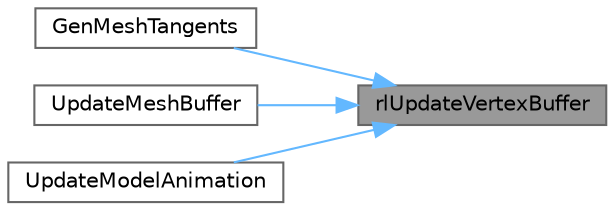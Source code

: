 digraph "rlUpdateVertexBuffer"
{
 // LATEX_PDF_SIZE
  bgcolor="transparent";
  edge [fontname=Helvetica,fontsize=10,labelfontname=Helvetica,labelfontsize=10];
  node [fontname=Helvetica,fontsize=10,shape=box,height=0.2,width=0.4];
  rankdir="RL";
  Node1 [id="Node000001",label="rlUpdateVertexBuffer",height=0.2,width=0.4,color="gray40", fillcolor="grey60", style="filled", fontcolor="black",tooltip=" "];
  Node1 -> Node2 [id="edge1_Node000001_Node000002",dir="back",color="steelblue1",style="solid",tooltip=" "];
  Node2 [id="Node000002",label="GenMeshTangents",height=0.2,width=0.4,color="grey40", fillcolor="white", style="filled",URL="$_old_2_classes_2lib_2rmodels_8c.html#a365d3734e6f1176b1ff7b0b4d2abcdf7",tooltip=" "];
  Node1 -> Node3 [id="edge2_Node000001_Node000003",dir="back",color="steelblue1",style="solid",tooltip=" "];
  Node3 [id="Node000003",label="UpdateMeshBuffer",height=0.2,width=0.4,color="grey40", fillcolor="white", style="filled",URL="$_old_2_classes_2lib_2rmodels_8c.html#ad1e80d2ec23c327d513c1dbbe46eaee4",tooltip=" "];
  Node1 -> Node4 [id="edge3_Node000001_Node000004",dir="back",color="steelblue1",style="solid",tooltip=" "];
  Node4 [id="Node000004",label="UpdateModelAnimation",height=0.2,width=0.4,color="grey40", fillcolor="white", style="filled",URL="$_classes_2lib_2rmodels_8c.html#a86007358cd5f566bf55d4649a6b078d2",tooltip=" "];
}
